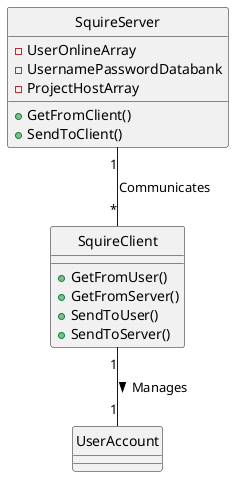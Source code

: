 @startuml
hide circles




class "SquireServer" as ss {
-UserOnlineArray
-UsernamePasswordDatabank
-ProjectHostArray
+GetFromClient()
+SendToClient()
}
class "UserAccount" as ua

class "SquireClient" as sc {
+GetFromUser()
+GetFromServer()
+SendToUser()
+SendToServer()
}


sc "1"  -- "1" ua : Manages >
ss "1"  -- "*" sc : Communicates
@enduml


